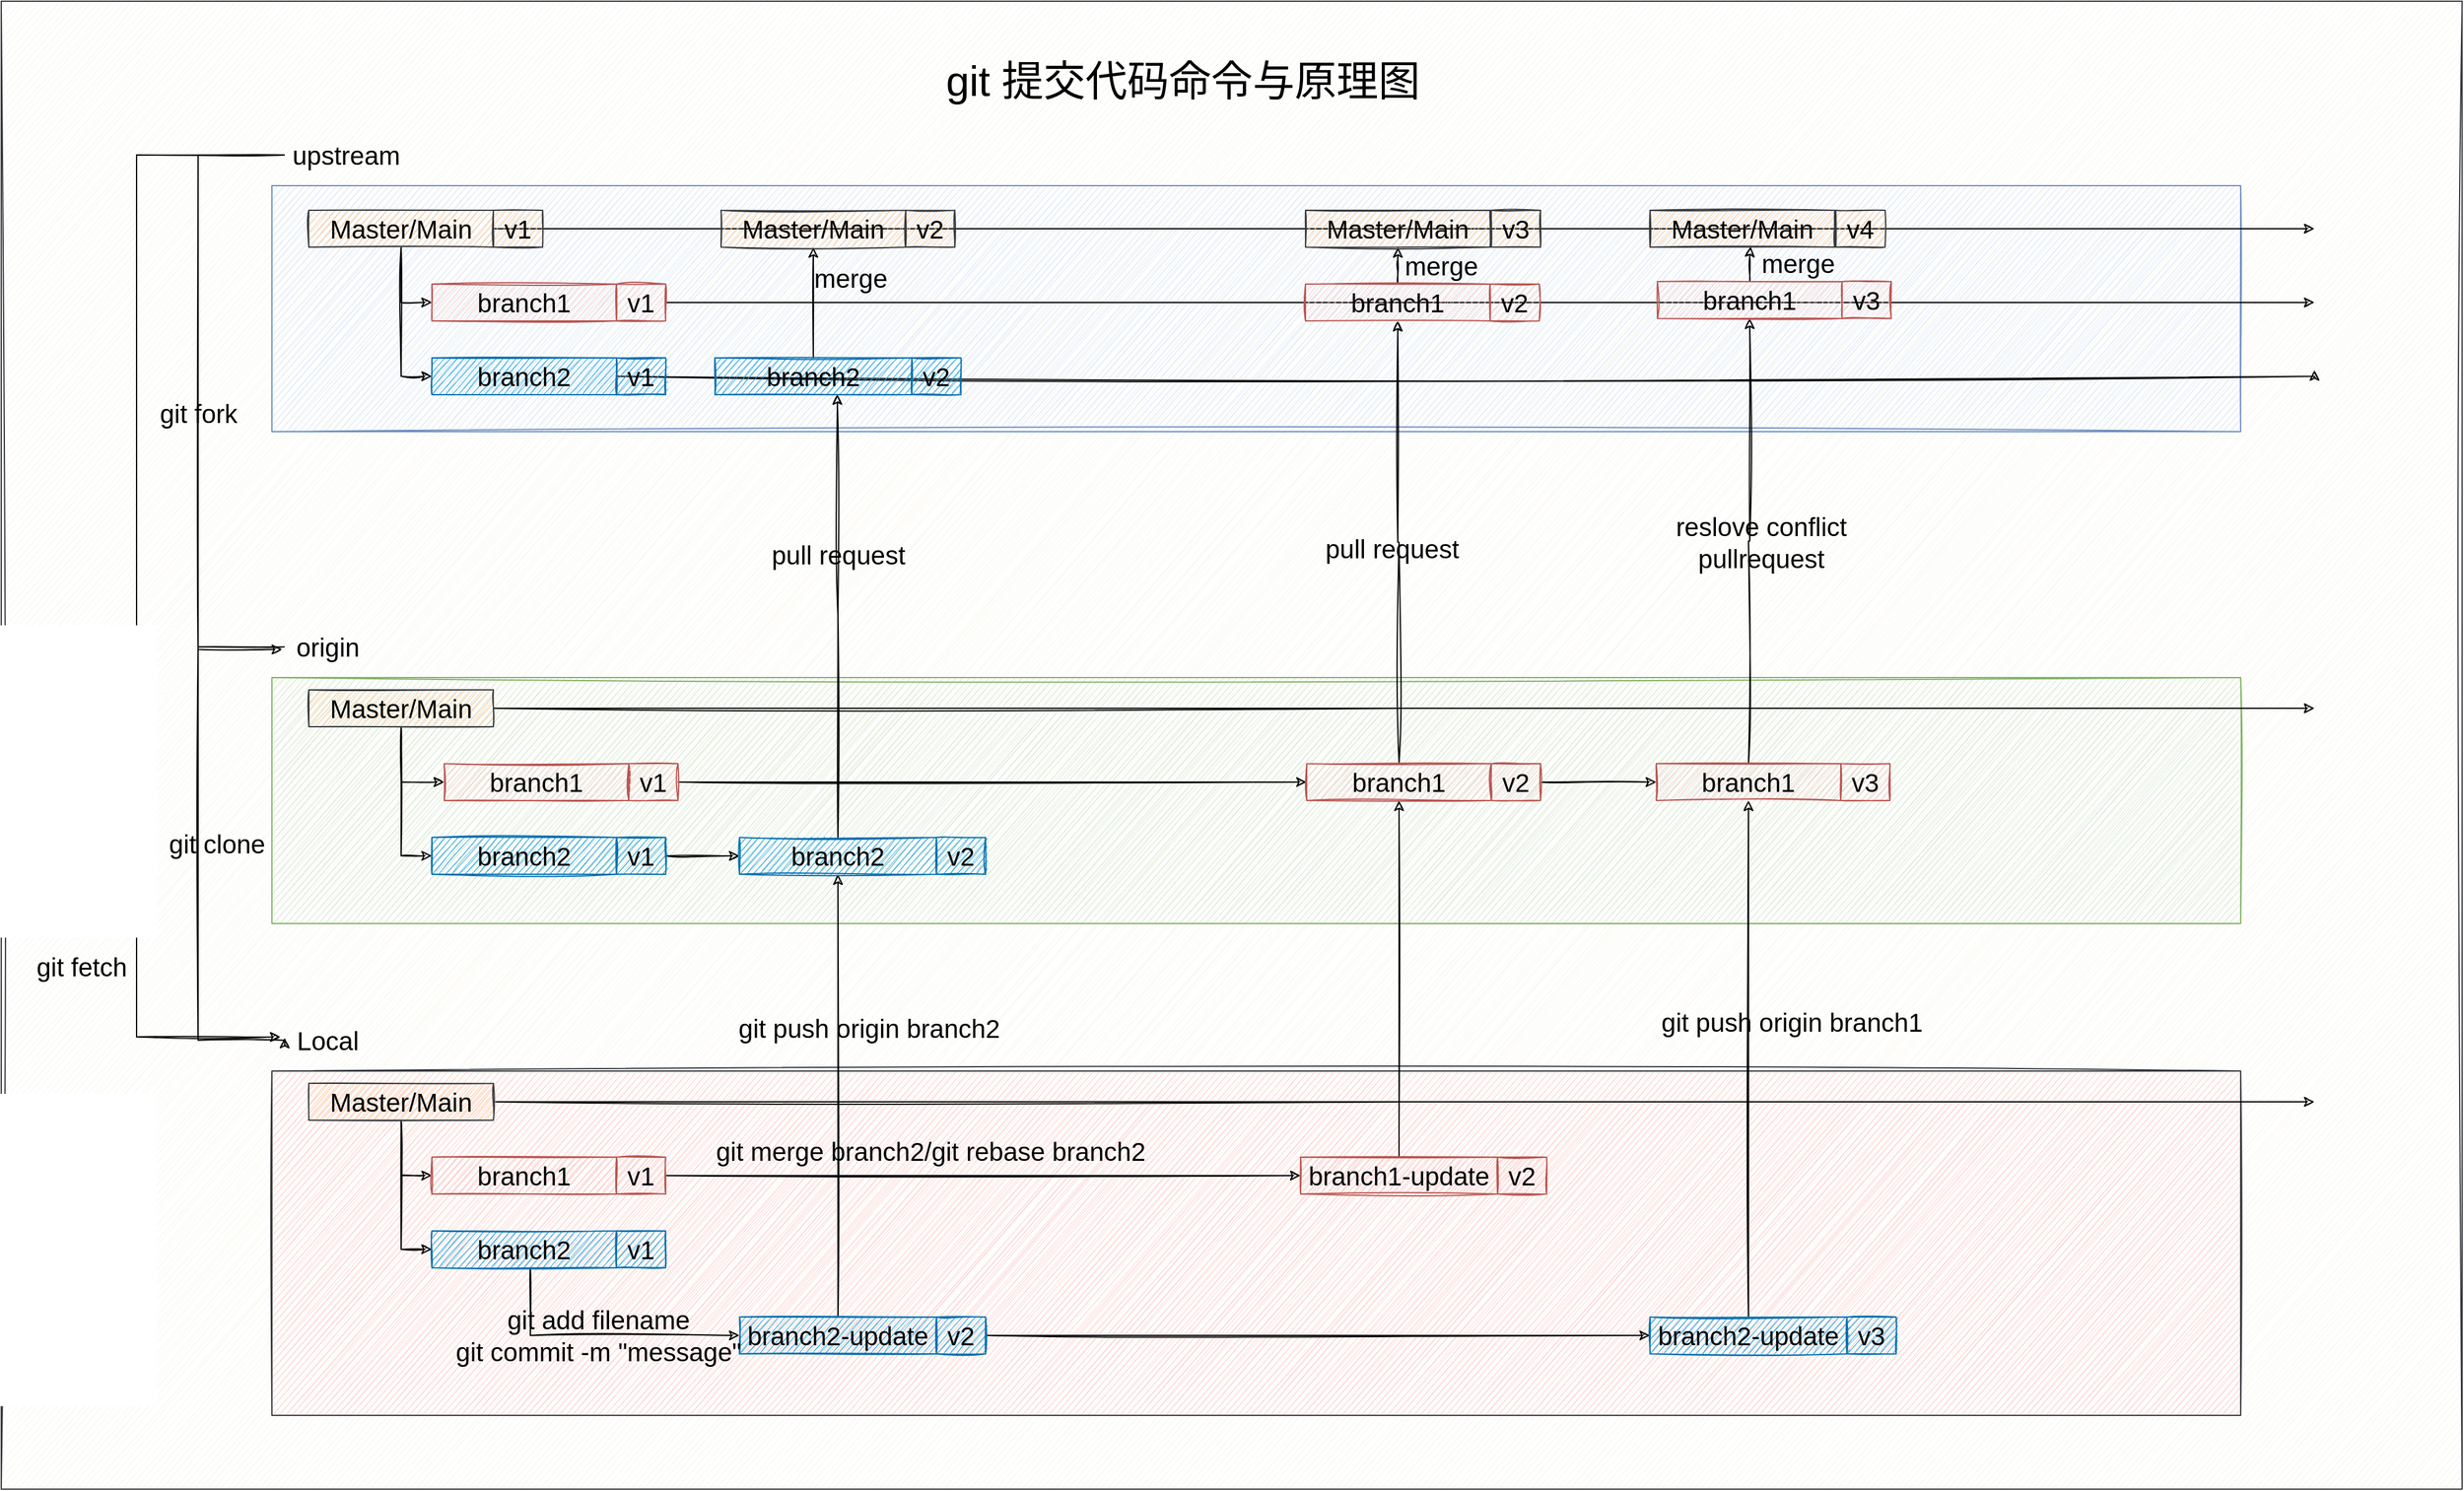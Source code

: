 <mxfile version="17.4.5" type="device"><diagram id="O1vBx5fuLogdVqifvTdk" name="第 1 页"><mxGraphModel dx="3161" dy="1262" grid="1" gridSize="10" guides="1" tooltips="1" connect="1" arrows="1" fold="1" page="0" pageScale="1" pageWidth="827" pageHeight="1169" math="0" shadow="0"><root><mxCell id="0"/><mxCell id="1" parent="0"/><mxCell id="ws8gJdwG8pmSA4JvgfSW-117" value="" style="rounded=0;whiteSpace=wrap;html=1;sketch=1;fontSize=34;fillColor=#f9f7ed;strokeColor=#36393d;" vertex="1" parent="1"><mxGeometry x="-660" y="10" width="2000" height="1210" as="geometry"/></mxCell><mxCell id="ws8gJdwG8pmSA4JvgfSW-1" value="" style="rounded=0;whiteSpace=wrap;html=1;sketch=1;fillColor=#dae8fc;strokeColor=#6c8ebf;fontColor=#000000;" vertex="1" parent="1"><mxGeometry x="-440" y="160" width="1600" height="200" as="geometry"/></mxCell><mxCell id="ws8gJdwG8pmSA4JvgfSW-13" style="edgeStyle=orthogonalEdgeStyle;rounded=0;sketch=1;orthogonalLoop=1;jettySize=auto;html=1;entryX=-0.024;entryY=0.571;entryDx=0;entryDy=0;entryPerimeter=0;fontSize=21;fontColor=#000000;" edge="1" parent="1" source="ws8gJdwG8pmSA4JvgfSW-2" target="ws8gJdwG8pmSA4JvgfSW-4"><mxGeometry relative="1" as="geometry"><Array as="points"><mxPoint x="-500" y="135"/><mxPoint x="-500" y="537"/></Array></mxGeometry></mxCell><mxCell id="ws8gJdwG8pmSA4JvgfSW-15" style="edgeStyle=orthogonalEdgeStyle;rounded=0;sketch=1;orthogonalLoop=1;jettySize=auto;html=1;entryX=-0.043;entryY=0.41;entryDx=0;entryDy=0;entryPerimeter=0;fontSize=21;fontColor=#000000;" edge="1" parent="1" source="ws8gJdwG8pmSA4JvgfSW-2" target="ws8gJdwG8pmSA4JvgfSW-6"><mxGeometry relative="1" as="geometry"><Array as="points"><mxPoint x="-550" y="135"/><mxPoint x="-550" y="852"/></Array></mxGeometry></mxCell><mxCell id="ws8gJdwG8pmSA4JvgfSW-2" value="upstream" style="text;html=1;align=center;verticalAlign=middle;resizable=0;points=[];autosize=1;strokeColor=none;fillColor=none;fontSize=21;sketch=1;fontColor=#000000;" vertex="1" parent="1"><mxGeometry x="-430" y="120" width="100" height="30" as="geometry"/></mxCell><mxCell id="ws8gJdwG8pmSA4JvgfSW-3" value="" style="rounded=0;whiteSpace=wrap;html=1;sketch=1;fillColor=#d5e8d4;strokeColor=#82b366;fontColor=#000000;" vertex="1" parent="1"><mxGeometry x="-440" y="560" width="1600" height="200" as="geometry"/></mxCell><mxCell id="ws8gJdwG8pmSA4JvgfSW-36" style="edgeStyle=orthogonalEdgeStyle;rounded=0;sketch=1;orthogonalLoop=1;jettySize=auto;html=1;fontSize=21;entryX=0.006;entryY=0.433;entryDx=0;entryDy=0;entryPerimeter=0;fontColor=#000000;" edge="1" parent="1" source="ws8gJdwG8pmSA4JvgfSW-4" target="ws8gJdwG8pmSA4JvgfSW-6"><mxGeometry relative="1" as="geometry"><Array as="points"><mxPoint x="-500" y="535"/><mxPoint x="-500" y="855"/><mxPoint x="-430" y="855"/></Array></mxGeometry></mxCell><mxCell id="ws8gJdwG8pmSA4JvgfSW-4" value="origin" style="text;html=1;align=center;verticalAlign=middle;resizable=0;points=[];autosize=1;strokeColor=none;fillColor=none;fontSize=21;sketch=1;fontColor=#000000;" vertex="1" parent="1"><mxGeometry x="-430" y="520" width="70" height="30" as="geometry"/></mxCell><mxCell id="ws8gJdwG8pmSA4JvgfSW-6" value="Local" style="text;html=1;align=center;verticalAlign=middle;resizable=0;points=[];autosize=1;strokeColor=none;fillColor=none;fontSize=21;sketch=1;fontColor=#000000;" vertex="1" parent="1"><mxGeometry x="-430" y="840" width="70" height="30" as="geometry"/></mxCell><mxCell id="ws8gJdwG8pmSA4JvgfSW-8" style="edgeStyle=orthogonalEdgeStyle;rounded=0;orthogonalLoop=1;jettySize=auto;html=1;fontSize=21;sketch=1;fontColor=#000000;" edge="1" parent="1" source="ws8gJdwG8pmSA4JvgfSW-7"><mxGeometry relative="1" as="geometry"><mxPoint x="1220" y="195" as="targetPoint"/></mxGeometry></mxCell><mxCell id="ws8gJdwG8pmSA4JvgfSW-10" value="" style="edgeStyle=orthogonalEdgeStyle;rounded=0;sketch=1;orthogonalLoop=1;jettySize=auto;html=1;fontSize=21;entryX=0;entryY=0.5;entryDx=0;entryDy=0;fontColor=#000000;" edge="1" parent="1" source="ws8gJdwG8pmSA4JvgfSW-7" target="ws8gJdwG8pmSA4JvgfSW-9"><mxGeometry relative="1" as="geometry"/></mxCell><mxCell id="ws8gJdwG8pmSA4JvgfSW-12" style="edgeStyle=orthogonalEdgeStyle;rounded=0;sketch=1;orthogonalLoop=1;jettySize=auto;html=1;entryX=0;entryY=0.5;entryDx=0;entryDy=0;fontSize=21;fontColor=#000000;" edge="1" parent="1" source="ws8gJdwG8pmSA4JvgfSW-7" target="ws8gJdwG8pmSA4JvgfSW-11"><mxGeometry relative="1" as="geometry"/></mxCell><mxCell id="ws8gJdwG8pmSA4JvgfSW-7" value="Master/Main" style="rounded=0;whiteSpace=wrap;html=1;fontSize=21;sketch=1;fillColor=#ffcc99;strokeColor=#36393d;fontColor=#000000;" vertex="1" parent="1"><mxGeometry x="-410" y="180" width="150" height="30" as="geometry"/></mxCell><mxCell id="ws8gJdwG8pmSA4JvgfSW-25" style="edgeStyle=orthogonalEdgeStyle;rounded=0;sketch=1;orthogonalLoop=1;jettySize=auto;html=1;fontSize=21;fontColor=#000000;exitX=1;exitY=0.5;exitDx=0;exitDy=0;" edge="1" parent="1" source="ws8gJdwG8pmSA4JvgfSW-45"><mxGeometry relative="1" as="geometry"><mxPoint x="1220" y="255" as="targetPoint"/></mxGeometry></mxCell><mxCell id="ws8gJdwG8pmSA4JvgfSW-9" value="branch1" style="rounded=0;whiteSpace=wrap;html=1;fontSize=21;sketch=1;fillColor=#f8cecc;strokeColor=#b85450;fontColor=#000000;" vertex="1" parent="1"><mxGeometry x="-310" y="240" width="150" height="30" as="geometry"/></mxCell><mxCell id="ws8gJdwG8pmSA4JvgfSW-26" style="edgeStyle=orthogonalEdgeStyle;rounded=0;sketch=1;orthogonalLoop=1;jettySize=auto;html=1;fontSize=21;fontColor=#000000;" edge="1" parent="1" source="ws8gJdwG8pmSA4JvgfSW-11"><mxGeometry relative="1" as="geometry"><mxPoint x="1220" y="310" as="targetPoint"/><Array as="points"><mxPoint x="1220" y="315"/></Array></mxGeometry></mxCell><mxCell id="ws8gJdwG8pmSA4JvgfSW-11" value="branch2" style="rounded=0;whiteSpace=wrap;html=1;fontSize=21;sketch=1;fillColor=#1ba1e2;fontColor=#000000;strokeColor=#006EAF;" vertex="1" parent="1"><mxGeometry x="-310" y="300" width="150" height="30" as="geometry"/></mxCell><mxCell id="ws8gJdwG8pmSA4JvgfSW-14" value="git fork" style="text;html=1;align=center;verticalAlign=middle;resizable=0;points=[];autosize=1;strokeColor=none;fillColor=none;fontSize=21;fontColor=#000000;" vertex="1" parent="1"><mxGeometry x="-540" y="330" width="80" height="30" as="geometry"/></mxCell><mxCell id="ws8gJdwG8pmSA4JvgfSW-16" value="git fetch" style="text;html=1;align=center;verticalAlign=middle;resizable=0;points=[];autosize=1;strokeColor=none;fillColor=none;fontSize=21;fontColor=#000000;" vertex="1" parent="1"><mxGeometry x="-640" y="780" width="90" height="30" as="geometry"/></mxCell><mxCell id="ws8gJdwG8pmSA4JvgfSW-21" style="edgeStyle=orthogonalEdgeStyle;rounded=0;orthogonalLoop=1;jettySize=auto;html=1;fontSize=21;sketch=1;fontColor=#000000;" edge="1" parent="1" source="ws8gJdwG8pmSA4JvgfSW-22"><mxGeometry relative="1" as="geometry"><mxPoint x="1220" y="585" as="targetPoint"/></mxGeometry></mxCell><mxCell id="ws8gJdwG8pmSA4JvgfSW-27" style="edgeStyle=orthogonalEdgeStyle;rounded=0;sketch=1;orthogonalLoop=1;jettySize=auto;html=1;entryX=0;entryY=0.5;entryDx=0;entryDy=0;fontSize=21;fontColor=#000000;" edge="1" parent="1" source="ws8gJdwG8pmSA4JvgfSW-22" target="ws8gJdwG8pmSA4JvgfSW-23"><mxGeometry relative="1" as="geometry"/></mxCell><mxCell id="ws8gJdwG8pmSA4JvgfSW-28" style="edgeStyle=orthogonalEdgeStyle;rounded=0;sketch=1;orthogonalLoop=1;jettySize=auto;html=1;entryX=0;entryY=0.5;entryDx=0;entryDy=0;fontSize=21;fontColor=#000000;" edge="1" parent="1" source="ws8gJdwG8pmSA4JvgfSW-22" target="ws8gJdwG8pmSA4JvgfSW-24"><mxGeometry relative="1" as="geometry"/></mxCell><mxCell id="ws8gJdwG8pmSA4JvgfSW-22" value="Master/Main" style="rounded=0;whiteSpace=wrap;html=1;fontSize=21;sketch=1;fillColor=#ffcc99;strokeColor=#36393d;fontColor=#000000;" vertex="1" parent="1"><mxGeometry x="-410" y="570" width="150" height="30" as="geometry"/></mxCell><mxCell id="ws8gJdwG8pmSA4JvgfSW-23" value="branch1" style="rounded=0;whiteSpace=wrap;html=1;fontSize=21;sketch=1;fillColor=#f8cecc;strokeColor=#b85450;fontColor=#000000;" vertex="1" parent="1"><mxGeometry x="-300" y="630" width="150" height="30" as="geometry"/></mxCell><mxCell id="ws8gJdwG8pmSA4JvgfSW-24" value="branch2" style="rounded=0;whiteSpace=wrap;html=1;fontSize=21;sketch=1;fillColor=#1ba1e2;fontColor=#000000;strokeColor=#006EAF;" vertex="1" parent="1"><mxGeometry x="-310" y="690" width="150" height="30" as="geometry"/></mxCell><mxCell id="ws8gJdwG8pmSA4JvgfSW-29" value="" style="rounded=0;whiteSpace=wrap;html=1;sketch=1;fillColor=#ffcccc;strokeColor=#36393d;fontColor=#000000;" vertex="1" parent="1"><mxGeometry x="-440" y="880" width="1600" height="280" as="geometry"/></mxCell><mxCell id="ws8gJdwG8pmSA4JvgfSW-30" style="edgeStyle=orthogonalEdgeStyle;rounded=0;orthogonalLoop=1;jettySize=auto;html=1;fontSize=21;sketch=1;fontColor=#000000;" edge="1" parent="1" source="ws8gJdwG8pmSA4JvgfSW-33"><mxGeometry relative="1" as="geometry"><mxPoint x="1220" y="905" as="targetPoint"/></mxGeometry></mxCell><mxCell id="ws8gJdwG8pmSA4JvgfSW-31" style="edgeStyle=orthogonalEdgeStyle;rounded=0;sketch=1;orthogonalLoop=1;jettySize=auto;html=1;entryX=0;entryY=0.5;entryDx=0;entryDy=0;fontSize=21;fontColor=#000000;" edge="1" parent="1" source="ws8gJdwG8pmSA4JvgfSW-33" target="ws8gJdwG8pmSA4JvgfSW-34"><mxGeometry relative="1" as="geometry"/></mxCell><mxCell id="ws8gJdwG8pmSA4JvgfSW-32" style="edgeStyle=orthogonalEdgeStyle;rounded=0;sketch=1;orthogonalLoop=1;jettySize=auto;html=1;entryX=0;entryY=0.5;entryDx=0;entryDy=0;fontSize=21;fontColor=#000000;" edge="1" parent="1" source="ws8gJdwG8pmSA4JvgfSW-33" target="ws8gJdwG8pmSA4JvgfSW-35"><mxGeometry relative="1" as="geometry"/></mxCell><mxCell id="ws8gJdwG8pmSA4JvgfSW-33" value="Master/Main" style="rounded=0;whiteSpace=wrap;html=1;fontSize=21;sketch=1;fillColor=#ffcc99;strokeColor=#36393d;fontColor=#000000;" vertex="1" parent="1"><mxGeometry x="-410" y="890" width="150" height="30" as="geometry"/></mxCell><mxCell id="ws8gJdwG8pmSA4JvgfSW-34" value="branch1" style="rounded=0;whiteSpace=wrap;html=1;fontSize=21;sketch=1;fillColor=#f8cecc;strokeColor=#b85450;fontColor=#000000;" vertex="1" parent="1"><mxGeometry x="-310" y="950" width="150" height="30" as="geometry"/></mxCell><mxCell id="ws8gJdwG8pmSA4JvgfSW-50" style="edgeStyle=orthogonalEdgeStyle;rounded=0;sketch=1;orthogonalLoop=1;jettySize=auto;html=1;entryX=0;entryY=0.5;entryDx=0;entryDy=0;fontSize=21;fontColor=#000000;" edge="1" parent="1" source="ws8gJdwG8pmSA4JvgfSW-35" target="ws8gJdwG8pmSA4JvgfSW-48"><mxGeometry relative="1" as="geometry"><Array as="points"><mxPoint x="-230" y="1095"/></Array></mxGeometry></mxCell><mxCell id="ws8gJdwG8pmSA4JvgfSW-35" value="branch2" style="rounded=0;whiteSpace=wrap;html=1;fontSize=21;sketch=1;fillColor=#1ba1e2;fontColor=#000000;strokeColor=#006EAF;" vertex="1" parent="1"><mxGeometry x="-310" y="1010" width="150" height="30" as="geometry"/></mxCell><mxCell id="ws8gJdwG8pmSA4JvgfSW-37" value="git clone" style="text;html=1;align=center;verticalAlign=middle;resizable=0;points=[];autosize=1;strokeColor=none;fillColor=none;fontSize=21;fontColor=#000000;" vertex="1" parent="1"><mxGeometry x="-530" y="680" width="90" height="30" as="geometry"/></mxCell><mxCell id="ws8gJdwG8pmSA4JvgfSW-88" style="edgeStyle=orthogonalEdgeStyle;rounded=0;sketch=1;orthogonalLoop=1;jettySize=auto;html=1;entryX=0;entryY=0.5;entryDx=0;entryDy=0;fontSize=21;fontColor=#000000;" edge="1" parent="1" source="ws8gJdwG8pmSA4JvgfSW-40" target="ws8gJdwG8pmSA4JvgfSW-80"><mxGeometry relative="1" as="geometry"/></mxCell><mxCell id="ws8gJdwG8pmSA4JvgfSW-40" value="v1" style="rounded=0;whiteSpace=wrap;html=1;fontSize=21;sketch=1;fillColor=#f8cecc;strokeColor=#b85450;fontColor=#000000;" vertex="1" parent="1"><mxGeometry x="-160" y="950" width="40" height="30" as="geometry"/></mxCell><mxCell id="ws8gJdwG8pmSA4JvgfSW-42" value="v1" style="rounded=0;whiteSpace=wrap;html=1;fontSize=21;sketch=1;fillColor=#1ba1e2;fontColor=#000000;strokeColor=#006EAF;" vertex="1" parent="1"><mxGeometry x="-160" y="1010" width="40" height="30" as="geometry"/></mxCell><mxCell id="ws8gJdwG8pmSA4JvgfSW-92" style="edgeStyle=orthogonalEdgeStyle;rounded=0;sketch=1;orthogonalLoop=1;jettySize=auto;html=1;fontSize=21;fontColor=#000000;" edge="1" parent="1" source="ws8gJdwG8pmSA4JvgfSW-43" target="ws8gJdwG8pmSA4JvgfSW-89"><mxGeometry relative="1" as="geometry"/></mxCell><mxCell id="ws8gJdwG8pmSA4JvgfSW-43" value="v1" style="rounded=0;whiteSpace=wrap;html=1;fontSize=21;sketch=1;fillColor=#f8cecc;strokeColor=#b85450;fontColor=#000000;" vertex="1" parent="1"><mxGeometry x="-150" y="630" width="40" height="30" as="geometry"/></mxCell><mxCell id="ws8gJdwG8pmSA4JvgfSW-55" style="edgeStyle=orthogonalEdgeStyle;rounded=0;sketch=1;orthogonalLoop=1;jettySize=auto;html=1;entryX=0;entryY=0.5;entryDx=0;entryDy=0;fontSize=21;fontColor=#000000;" edge="1" parent="1" source="ws8gJdwG8pmSA4JvgfSW-44" target="ws8gJdwG8pmSA4JvgfSW-53"><mxGeometry relative="1" as="geometry"/></mxCell><mxCell id="ws8gJdwG8pmSA4JvgfSW-44" value="v1" style="rounded=0;whiteSpace=wrap;html=1;fontSize=21;sketch=1;fillColor=#1ba1e2;fontColor=#000000;strokeColor=#006EAF;" vertex="1" parent="1"><mxGeometry x="-160" y="690" width="40" height="30" as="geometry"/></mxCell><mxCell id="ws8gJdwG8pmSA4JvgfSW-45" value="v1" style="rounded=0;whiteSpace=wrap;html=1;fontSize=21;sketch=1;fillColor=#f8cecc;strokeColor=#b85450;fontColor=#000000;" vertex="1" parent="1"><mxGeometry x="-160" y="240" width="40" height="30" as="geometry"/></mxCell><mxCell id="ws8gJdwG8pmSA4JvgfSW-46" value="v1" style="rounded=0;whiteSpace=wrap;html=1;fontSize=21;sketch=1;fillColor=#1ba1e2;fontColor=#000000;strokeColor=#006EAF;" vertex="1" parent="1"><mxGeometry x="-160" y="300" width="40" height="30" as="geometry"/></mxCell><mxCell id="ws8gJdwG8pmSA4JvgfSW-69" style="edgeStyle=orthogonalEdgeStyle;rounded=0;sketch=1;orthogonalLoop=1;jettySize=auto;html=1;entryX=0.5;entryY=1;entryDx=0;entryDy=0;fontSize=21;fontColor=#000000;" edge="1" parent="1" source="ws8gJdwG8pmSA4JvgfSW-48" target="ws8gJdwG8pmSA4JvgfSW-53"><mxGeometry relative="1" as="geometry"/></mxCell><mxCell id="ws8gJdwG8pmSA4JvgfSW-48" value="branch2-update" style="rounded=0;whiteSpace=wrap;html=1;fontSize=21;sketch=1;fillColor=#1ba1e2;fontColor=#000000;strokeColor=#006EAF;" vertex="1" parent="1"><mxGeometry x="-60" y="1080" width="160" height="30" as="geometry"/></mxCell><mxCell id="ws8gJdwG8pmSA4JvgfSW-101" style="edgeStyle=orthogonalEdgeStyle;rounded=0;sketch=1;orthogonalLoop=1;jettySize=auto;html=1;entryX=0;entryY=0.5;entryDx=0;entryDy=0;fontSize=21;fontColor=#000000;" edge="1" parent="1" source="ws8gJdwG8pmSA4JvgfSW-49" target="ws8gJdwG8pmSA4JvgfSW-99"><mxGeometry relative="1" as="geometry"/></mxCell><mxCell id="ws8gJdwG8pmSA4JvgfSW-49" value="v2" style="rounded=0;whiteSpace=wrap;html=1;fontSize=21;sketch=1;fillColor=#1ba1e2;fontColor=#000000;strokeColor=#006EAF;" vertex="1" parent="1"><mxGeometry x="100" y="1080" width="40" height="30" as="geometry"/></mxCell><mxCell id="ws8gJdwG8pmSA4JvgfSW-60" style="edgeStyle=orthogonalEdgeStyle;rounded=0;sketch=1;orthogonalLoop=1;jettySize=auto;html=1;entryX=0.622;entryY=0.989;entryDx=0;entryDy=0;entryPerimeter=0;fontSize=21;fontColor=#000000;" edge="1" parent="1" source="ws8gJdwG8pmSA4JvgfSW-53" target="ws8gJdwG8pmSA4JvgfSW-58"><mxGeometry relative="1" as="geometry"/></mxCell><mxCell id="ws8gJdwG8pmSA4JvgfSW-53" value="branch2" style="rounded=0;whiteSpace=wrap;html=1;fontSize=21;sketch=1;fillColor=#1ba1e2;fontColor=#000000;strokeColor=#006EAF;" vertex="1" parent="1"><mxGeometry x="-60" y="690" width="160" height="30" as="geometry"/></mxCell><mxCell id="ws8gJdwG8pmSA4JvgfSW-54" value="v2" style="rounded=0;whiteSpace=wrap;html=1;fontSize=21;sketch=1;fillColor=#1ba1e2;fontColor=#000000;strokeColor=#006EAF;" vertex="1" parent="1"><mxGeometry x="100" y="690" width="40" height="30" as="geometry"/></mxCell><mxCell id="ws8gJdwG8pmSA4JvgfSW-57" value="git push origin branch2 " style="text;html=1;align=center;verticalAlign=middle;resizable=0;points=[];autosize=1;strokeColor=none;fillColor=none;fontSize=21;fontColor=#000000;" vertex="1" parent="1"><mxGeometry x="-70" y="830" width="230" height="30" as="geometry"/></mxCell><mxCell id="ws8gJdwG8pmSA4JvgfSW-67" style="edgeStyle=orthogonalEdgeStyle;rounded=0;sketch=1;orthogonalLoop=1;jettySize=auto;html=1;entryX=0.5;entryY=1;entryDx=0;entryDy=0;fontSize=21;fontColor=#000000;" edge="1" parent="1" source="ws8gJdwG8pmSA4JvgfSW-58" target="ws8gJdwG8pmSA4JvgfSW-62"><mxGeometry relative="1" as="geometry"/></mxCell><mxCell id="ws8gJdwG8pmSA4JvgfSW-58" value="branch2" style="rounded=0;whiteSpace=wrap;html=1;fontSize=21;sketch=1;fillColor=#1ba1e2;fontColor=#000000;strokeColor=#006EAF;" vertex="1" parent="1"><mxGeometry x="-80" y="300" width="160" height="30" as="geometry"/></mxCell><mxCell id="ws8gJdwG8pmSA4JvgfSW-59" value="v2" style="rounded=0;whiteSpace=wrap;html=1;fontSize=21;sketch=1;fillColor=#1ba1e2;fontColor=#000000;strokeColor=#006EAF;" vertex="1" parent="1"><mxGeometry x="80" y="300" width="40" height="30" as="geometry"/></mxCell><mxCell id="ws8gJdwG8pmSA4JvgfSW-61" value="pull request" style="text;html=1;align=center;verticalAlign=middle;resizable=0;points=[];autosize=1;strokeColor=none;fillColor=none;fontSize=21;fontColor=#000000;" vertex="1" parent="1"><mxGeometry x="-40" y="445" width="120" height="30" as="geometry"/></mxCell><mxCell id="ws8gJdwG8pmSA4JvgfSW-62" value="Master/Main" style="rounded=0;whiteSpace=wrap;html=1;fontSize=21;sketch=1;fillColor=#ffcc99;strokeColor=#36393d;fontColor=#000000;" vertex="1" parent="1"><mxGeometry x="-75" y="180" width="150" height="30" as="geometry"/></mxCell><mxCell id="ws8gJdwG8pmSA4JvgfSW-63" value="v1" style="rounded=0;whiteSpace=wrap;html=1;fontSize=21;sketch=1;fillColor=#ffcc99;strokeColor=#36393d;fontColor=#000000;" vertex="1" parent="1"><mxGeometry x="-260" y="180" width="40" height="30" as="geometry"/></mxCell><mxCell id="ws8gJdwG8pmSA4JvgfSW-66" value="v2" style="rounded=0;whiteSpace=wrap;html=1;fontSize=21;sketch=1;fillColor=#ffcc99;strokeColor=#36393d;fontColor=#000000;" vertex="1" parent="1"><mxGeometry x="75" y="180" width="40" height="30" as="geometry"/></mxCell><mxCell id="ws8gJdwG8pmSA4JvgfSW-68" value="merge" style="text;html=1;align=center;verticalAlign=middle;resizable=0;points=[];autosize=1;strokeColor=none;fillColor=none;fontSize=21;fontColor=#000000;" vertex="1" parent="1"><mxGeometry x="-10" y="220" width="80" height="30" as="geometry"/></mxCell><mxCell id="ws8gJdwG8pmSA4JvgfSW-71" value="&lt;div&gt;git add filename&lt;/div&gt;&lt;div&gt;git commit -m &quot;message&quot;&lt;br&gt;&lt;/div&gt;" style="text;html=1;align=center;verticalAlign=middle;resizable=0;points=[];autosize=1;strokeColor=none;fillColor=none;fontSize=21;fontColor=#000000;" vertex="1" parent="1"><mxGeometry x="-300" y="1065" width="250" height="60" as="geometry"/></mxCell><mxCell id="ws8gJdwG8pmSA4JvgfSW-78" style="edgeStyle=orthogonalEdgeStyle;rounded=0;sketch=1;orthogonalLoop=1;jettySize=auto;html=1;entryX=0.5;entryY=1;entryDx=0;entryDy=0;fontSize=21;fontColor=#000000;" edge="1" parent="1" source="ws8gJdwG8pmSA4JvgfSW-72" target="ws8gJdwG8pmSA4JvgfSW-76"><mxGeometry relative="1" as="geometry"/></mxCell><mxCell id="ws8gJdwG8pmSA4JvgfSW-72" value="branch1" style="rounded=0;whiteSpace=wrap;html=1;fontSize=21;sketch=1;fillColor=#f8cecc;strokeColor=#b85450;fontColor=#000000;" vertex="1" parent="1"><mxGeometry x="400" y="240" width="150" height="30" as="geometry"/></mxCell><mxCell id="ws8gJdwG8pmSA4JvgfSW-73" value="v2" style="rounded=0;whiteSpace=wrap;html=1;fontSize=21;sketch=1;fillColor=#f8cecc;strokeColor=#b85450;fontColor=#000000;" vertex="1" parent="1"><mxGeometry x="550" y="240" width="40" height="30" as="geometry"/></mxCell><mxCell id="ws8gJdwG8pmSA4JvgfSW-76" value="Master/Main" style="rounded=0;whiteSpace=wrap;html=1;fontSize=21;sketch=1;fillColor=#ffcc99;strokeColor=#36393d;fontColor=#000000;" vertex="1" parent="1"><mxGeometry x="400" y="180" width="150" height="30" as="geometry"/></mxCell><mxCell id="ws8gJdwG8pmSA4JvgfSW-77" value="v3" style="rounded=0;whiteSpace=wrap;html=1;fontSize=21;sketch=1;fillColor=#ffcc99;strokeColor=#36393d;fontColor=#000000;" vertex="1" parent="1"><mxGeometry x="551" y="180" width="40" height="30" as="geometry"/></mxCell><mxCell id="ws8gJdwG8pmSA4JvgfSW-79" value="merge" style="text;html=1;align=center;verticalAlign=middle;resizable=0;points=[];autosize=1;strokeColor=none;fillColor=none;fontSize=21;fontColor=#000000;" vertex="1" parent="1"><mxGeometry x="470" y="210" width="80" height="30" as="geometry"/></mxCell><mxCell id="ws8gJdwG8pmSA4JvgfSW-91" style="edgeStyle=orthogonalEdgeStyle;rounded=0;sketch=1;orthogonalLoop=1;jettySize=auto;html=1;entryX=0.5;entryY=1;entryDx=0;entryDy=0;fontSize=21;fontColor=#000000;" edge="1" parent="1" source="ws8gJdwG8pmSA4JvgfSW-80" target="ws8gJdwG8pmSA4JvgfSW-89"><mxGeometry relative="1" as="geometry"/></mxCell><mxCell id="ws8gJdwG8pmSA4JvgfSW-80" value="branch1-update" style="rounded=0;whiteSpace=wrap;html=1;fontSize=21;sketch=1;fillColor=#f8cecc;strokeColor=#b85450;fontColor=#000000;" vertex="1" parent="1"><mxGeometry x="396" y="950" width="160" height="30" as="geometry"/></mxCell><mxCell id="ws8gJdwG8pmSA4JvgfSW-81" value="v2" style="rounded=0;whiteSpace=wrap;html=1;fontSize=21;sketch=1;fillColor=#f8cecc;strokeColor=#b85450;fontColor=#000000;" vertex="1" parent="1"><mxGeometry x="556" y="950" width="40" height="30" as="geometry"/></mxCell><mxCell id="ws8gJdwG8pmSA4JvgfSW-86" value="&lt;div&gt;git merge branch2/git rebase branch2&lt;br&gt;&lt;/div&gt;" style="text;html=1;align=center;verticalAlign=middle;resizable=0;points=[];autosize=1;strokeColor=none;fillColor=none;fontSize=21;fontColor=#000000;" vertex="1" parent="1"><mxGeometry x="-85" y="930" width="360" height="30" as="geometry"/></mxCell><mxCell id="ws8gJdwG8pmSA4JvgfSW-97" style="edgeStyle=orthogonalEdgeStyle;rounded=0;sketch=1;orthogonalLoop=1;jettySize=auto;html=1;fontSize=21;fontColor=#000000;" edge="1" parent="1" source="ws8gJdwG8pmSA4JvgfSW-89" target="ws8gJdwG8pmSA4JvgfSW-72"><mxGeometry relative="1" as="geometry"/></mxCell><mxCell id="ws8gJdwG8pmSA4JvgfSW-89" value="branch1" style="rounded=0;whiteSpace=wrap;html=1;fontSize=21;sketch=1;fillColor=#f8cecc;strokeColor=#b85450;fontColor=#000000;" vertex="1" parent="1"><mxGeometry x="401" y="630" width="150" height="30" as="geometry"/></mxCell><mxCell id="ws8gJdwG8pmSA4JvgfSW-105" style="edgeStyle=orthogonalEdgeStyle;rounded=0;sketch=1;orthogonalLoop=1;jettySize=auto;html=1;entryX=0;entryY=0.5;entryDx=0;entryDy=0;fontSize=21;fontColor=#000000;" edge="1" parent="1" source="ws8gJdwG8pmSA4JvgfSW-90" target="ws8gJdwG8pmSA4JvgfSW-102"><mxGeometry relative="1" as="geometry"/></mxCell><mxCell id="ws8gJdwG8pmSA4JvgfSW-90" value="v2" style="rounded=0;whiteSpace=wrap;html=1;fontSize=21;sketch=1;fillColor=#f8cecc;strokeColor=#b85450;fontColor=#000000;" vertex="1" parent="1"><mxGeometry x="551" y="630" width="40" height="30" as="geometry"/></mxCell><mxCell id="ws8gJdwG8pmSA4JvgfSW-98" value="pull request" style="text;html=1;align=center;verticalAlign=middle;resizable=0;points=[];autosize=1;strokeColor=none;fillColor=none;fontSize=21;fontColor=#000000;" vertex="1" parent="1"><mxGeometry x="410" y="440" width="120" height="30" as="geometry"/></mxCell><mxCell id="ws8gJdwG8pmSA4JvgfSW-104" style="edgeStyle=orthogonalEdgeStyle;rounded=0;sketch=1;orthogonalLoop=1;jettySize=auto;html=1;entryX=0.5;entryY=1;entryDx=0;entryDy=0;fontSize=21;fontColor=#000000;" edge="1" parent="1" source="ws8gJdwG8pmSA4JvgfSW-99" target="ws8gJdwG8pmSA4JvgfSW-102"><mxGeometry relative="1" as="geometry"/></mxCell><mxCell id="ws8gJdwG8pmSA4JvgfSW-99" value="branch2-update" style="rounded=0;whiteSpace=wrap;html=1;fontSize=21;sketch=1;fillColor=#1ba1e2;fontColor=#000000;strokeColor=#006EAF;" vertex="1" parent="1"><mxGeometry x="680" y="1080" width="160" height="30" as="geometry"/></mxCell><mxCell id="ws8gJdwG8pmSA4JvgfSW-100" value="v3" style="rounded=0;whiteSpace=wrap;html=1;fontSize=21;sketch=1;fillColor=#1ba1e2;fontColor=#000000;strokeColor=#006EAF;" vertex="1" parent="1"><mxGeometry x="840" y="1080" width="40" height="30" as="geometry"/></mxCell><mxCell id="ws8gJdwG8pmSA4JvgfSW-109" style="edgeStyle=orthogonalEdgeStyle;rounded=0;sketch=1;orthogonalLoop=1;jettySize=auto;html=1;entryX=0.5;entryY=1;entryDx=0;entryDy=0;fontSize=21;fontColor=#000000;" edge="1" parent="1" source="ws8gJdwG8pmSA4JvgfSW-102" target="ws8gJdwG8pmSA4JvgfSW-107"><mxGeometry relative="1" as="geometry"/></mxCell><mxCell id="ws8gJdwG8pmSA4JvgfSW-102" value="branch1" style="rounded=0;whiteSpace=wrap;html=1;fontSize=21;sketch=1;fillColor=#f8cecc;strokeColor=#b85450;fontColor=#000000;" vertex="1" parent="1"><mxGeometry x="685" y="630" width="150" height="30" as="geometry"/></mxCell><mxCell id="ws8gJdwG8pmSA4JvgfSW-103" value="v3" style="rounded=0;whiteSpace=wrap;html=1;fontSize=21;sketch=1;fillColor=#f8cecc;strokeColor=#b85450;fontColor=#000000;" vertex="1" parent="1"><mxGeometry x="835" y="630" width="40" height="30" as="geometry"/></mxCell><mxCell id="ws8gJdwG8pmSA4JvgfSW-106" value="git push origin branch1 " style="text;html=1;align=center;verticalAlign=middle;resizable=0;points=[];autosize=1;strokeColor=none;fillColor=none;fontSize=21;fontColor=#000000;" vertex="1" parent="1"><mxGeometry x="680" y="825" width="230" height="30" as="geometry"/></mxCell><mxCell id="ws8gJdwG8pmSA4JvgfSW-113" style="edgeStyle=orthogonalEdgeStyle;rounded=0;sketch=1;orthogonalLoop=1;jettySize=auto;html=1;entryX=0.545;entryY=0.985;entryDx=0;entryDy=0;entryPerimeter=0;fontSize=21;fontColor=#000000;" edge="1" parent="1" source="ws8gJdwG8pmSA4JvgfSW-107" target="ws8gJdwG8pmSA4JvgfSW-111"><mxGeometry relative="1" as="geometry"/></mxCell><mxCell id="ws8gJdwG8pmSA4JvgfSW-107" value="branch1" style="rounded=0;whiteSpace=wrap;html=1;fontSize=21;sketch=1;fillColor=#f8cecc;strokeColor=#b85450;fontColor=#000000;" vertex="1" parent="1"><mxGeometry x="686" y="238" width="150" height="30" as="geometry"/></mxCell><mxCell id="ws8gJdwG8pmSA4JvgfSW-108" value="v3" style="rounded=0;whiteSpace=wrap;html=1;fontSize=21;sketch=1;fillColor=#f8cecc;strokeColor=#b85450;fontColor=#000000;" vertex="1" parent="1"><mxGeometry x="836" y="238" width="40" height="30" as="geometry"/></mxCell><mxCell id="ws8gJdwG8pmSA4JvgfSW-110" value="&lt;div&gt;reslove conflict&lt;/div&gt;&lt;div&gt;pullrequest&lt;br&gt;&lt;/div&gt;" style="text;html=1;align=center;verticalAlign=middle;resizable=0;points=[];autosize=1;strokeColor=none;fillColor=none;fontSize=21;fontColor=#000000;" vertex="1" parent="1"><mxGeometry x="695" y="420" width="150" height="60" as="geometry"/></mxCell><mxCell id="ws8gJdwG8pmSA4JvgfSW-111" value="Master/Main" style="rounded=0;whiteSpace=wrap;html=1;fontSize=21;sketch=1;fillColor=#ffcc99;strokeColor=#36393d;fontColor=#000000;" vertex="1" parent="1"><mxGeometry x="680" y="180" width="150" height="30" as="geometry"/></mxCell><mxCell id="ws8gJdwG8pmSA4JvgfSW-112" value="v4" style="rounded=0;whiteSpace=wrap;html=1;fontSize=21;sketch=1;fillColor=#ffcc99;strokeColor=#36393d;fontColor=#000000;" vertex="1" parent="1"><mxGeometry x="831" y="180" width="40" height="30" as="geometry"/></mxCell><mxCell id="ws8gJdwG8pmSA4JvgfSW-114" value="merge" style="text;html=1;align=center;verticalAlign=middle;resizable=0;points=[];autosize=1;strokeColor=none;fillColor=none;fontSize=21;fontColor=#000000;" vertex="1" parent="1"><mxGeometry x="760" y="208" width="80" height="30" as="geometry"/></mxCell><mxCell id="ws8gJdwG8pmSA4JvgfSW-116" value="git 提交代码命令与原理图" style="text;html=1;align=center;verticalAlign=middle;resizable=0;points=[];autosize=1;strokeColor=none;fillColor=none;fontSize=34;fontColor=#000000;" vertex="1" parent="1"><mxGeometry x="100" y="50" width="400" height="50" as="geometry"/></mxCell></root></mxGraphModel></diagram></mxfile>